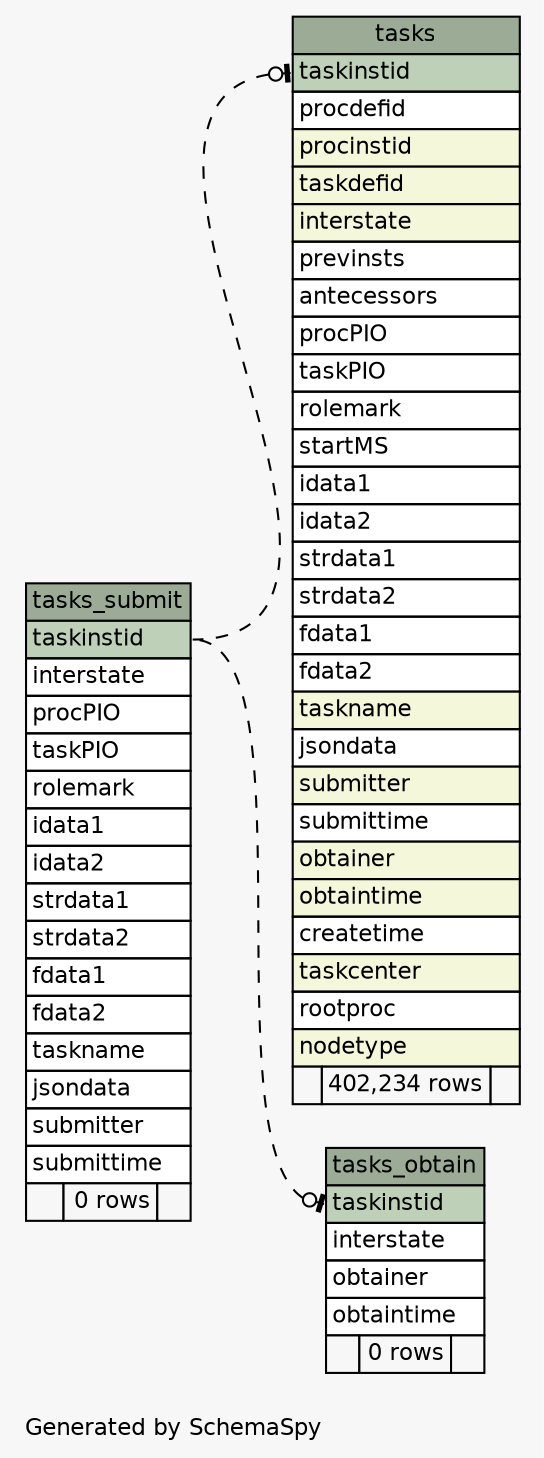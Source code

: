 // dot 2.26.0 on Linux 2.6.32-504.8.1.el6.x86_64
// SchemaSpy rev 590
digraph "largeImpliedRelationshipsDiagram" {
  graph [
    rankdir="RL"
    bgcolor="#f7f7f7"
    label="\nGenerated by SchemaSpy"
    labeljust="l"
    nodesep="0.18"
    ranksep="0.46"
    fontname="Helvetica"
    fontsize="11"
  ];
  node [
    fontname="Helvetica"
    fontsize="11"
    shape="plaintext"
  ];
  edge [
    arrowsize="0.8"
  ];
  "tasks" [
    label=<
    <TABLE BORDER="0" CELLBORDER="1" CELLSPACING="0" BGCOLOR="#ffffff">
      <TR><TD COLSPAN="3" BGCOLOR="#9bab96" ALIGN="CENTER">tasks</TD></TR>
      <TR><TD PORT="taskinstid" COLSPAN="3" BGCOLOR="#bed1b8" ALIGN="LEFT">taskinstid</TD></TR>
      <TR><TD PORT="procdefid" COLSPAN="3" ALIGN="LEFT">procdefid</TD></TR>
      <TR><TD PORT="procinstid" COLSPAN="3" BGCOLOR="#f4f7da" ALIGN="LEFT">procinstid</TD></TR>
      <TR><TD PORT="taskdefid" COLSPAN="3" BGCOLOR="#f4f7da" ALIGN="LEFT">taskdefid</TD></TR>
      <TR><TD PORT="interstate" COLSPAN="3" BGCOLOR="#f4f7da" ALIGN="LEFT">interstate</TD></TR>
      <TR><TD PORT="previnsts" COLSPAN="3" ALIGN="LEFT">previnsts</TD></TR>
      <TR><TD PORT="antecessors" COLSPAN="3" ALIGN="LEFT">antecessors</TD></TR>
      <TR><TD PORT="procPIO" COLSPAN="3" ALIGN="LEFT">procPIO</TD></TR>
      <TR><TD PORT="taskPIO" COLSPAN="3" ALIGN="LEFT">taskPIO</TD></TR>
      <TR><TD PORT="rolemark" COLSPAN="3" ALIGN="LEFT">rolemark</TD></TR>
      <TR><TD PORT="startMS" COLSPAN="3" ALIGN="LEFT">startMS</TD></TR>
      <TR><TD PORT="idata1" COLSPAN="3" ALIGN="LEFT">idata1</TD></TR>
      <TR><TD PORT="idata2" COLSPAN="3" ALIGN="LEFT">idata2</TD></TR>
      <TR><TD PORT="strdata1" COLSPAN="3" ALIGN="LEFT">strdata1</TD></TR>
      <TR><TD PORT="strdata2" COLSPAN="3" ALIGN="LEFT">strdata2</TD></TR>
      <TR><TD PORT="fdata1" COLSPAN="3" ALIGN="LEFT">fdata1</TD></TR>
      <TR><TD PORT="fdata2" COLSPAN="3" ALIGN="LEFT">fdata2</TD></TR>
      <TR><TD PORT="taskname" COLSPAN="3" BGCOLOR="#f4f7da" ALIGN="LEFT">taskname</TD></TR>
      <TR><TD PORT="jsondata" COLSPAN="3" ALIGN="LEFT">jsondata</TD></TR>
      <TR><TD PORT="submitter" COLSPAN="3" BGCOLOR="#f4f7da" ALIGN="LEFT">submitter</TD></TR>
      <TR><TD PORT="submittime" COLSPAN="3" ALIGN="LEFT">submittime</TD></TR>
      <TR><TD PORT="obtainer" COLSPAN="3" BGCOLOR="#f4f7da" ALIGN="LEFT">obtainer</TD></TR>
      <TR><TD PORT="obtaintime" COLSPAN="3" BGCOLOR="#f4f7da" ALIGN="LEFT">obtaintime</TD></TR>
      <TR><TD PORT="createtime" COLSPAN="3" ALIGN="LEFT">createtime</TD></TR>
      <TR><TD PORT="taskcenter" COLSPAN="3" BGCOLOR="#f4f7da" ALIGN="LEFT">taskcenter</TD></TR>
      <TR><TD PORT="rootproc" COLSPAN="3" ALIGN="LEFT">rootproc</TD></TR>
      <TR><TD PORT="nodetype" COLSPAN="3" BGCOLOR="#f4f7da" ALIGN="LEFT">nodetype</TD></TR>
      <TR><TD ALIGN="LEFT" BGCOLOR="#f7f7f7">  </TD><TD ALIGN="RIGHT" BGCOLOR="#f7f7f7">402,234 rows</TD><TD ALIGN="RIGHT" BGCOLOR="#f7f7f7">  </TD></TR>
    </TABLE>>
    URL="tables/tasks.html"
    tooltip="tasks"
  ];
  "tasks_obtain" [
    label=<
    <TABLE BORDER="0" CELLBORDER="1" CELLSPACING="0" BGCOLOR="#ffffff">
      <TR><TD COLSPAN="3" BGCOLOR="#9bab96" ALIGN="CENTER">tasks_obtain</TD></TR>
      <TR><TD PORT="taskinstid" COLSPAN="3" BGCOLOR="#bed1b8" ALIGN="LEFT">taskinstid</TD></TR>
      <TR><TD PORT="interstate" COLSPAN="3" ALIGN="LEFT">interstate</TD></TR>
      <TR><TD PORT="obtainer" COLSPAN="3" ALIGN="LEFT">obtainer</TD></TR>
      <TR><TD PORT="obtaintime" COLSPAN="3" ALIGN="LEFT">obtaintime</TD></TR>
      <TR><TD ALIGN="LEFT" BGCOLOR="#f7f7f7">  </TD><TD ALIGN="RIGHT" BGCOLOR="#f7f7f7">0 rows</TD><TD ALIGN="RIGHT" BGCOLOR="#f7f7f7">  </TD></TR>
    </TABLE>>
    URL="tables/tasks_obtain.html"
    tooltip="tasks_obtain"
  ];
  "tasks_submit" [
    label=<
    <TABLE BORDER="0" CELLBORDER="1" CELLSPACING="0" BGCOLOR="#ffffff">
      <TR><TD COLSPAN="3" BGCOLOR="#9bab96" ALIGN="CENTER">tasks_submit</TD></TR>
      <TR><TD PORT="taskinstid" COLSPAN="3" BGCOLOR="#bed1b8" ALIGN="LEFT">taskinstid</TD></TR>
      <TR><TD PORT="interstate" COLSPAN="3" ALIGN="LEFT">interstate</TD></TR>
      <TR><TD PORT="procPIO" COLSPAN="3" ALIGN="LEFT">procPIO</TD></TR>
      <TR><TD PORT="taskPIO" COLSPAN="3" ALIGN="LEFT">taskPIO</TD></TR>
      <TR><TD PORT="rolemark" COLSPAN="3" ALIGN="LEFT">rolemark</TD></TR>
      <TR><TD PORT="idata1" COLSPAN="3" ALIGN="LEFT">idata1</TD></TR>
      <TR><TD PORT="idata2" COLSPAN="3" ALIGN="LEFT">idata2</TD></TR>
      <TR><TD PORT="strdata1" COLSPAN="3" ALIGN="LEFT">strdata1</TD></TR>
      <TR><TD PORT="strdata2" COLSPAN="3" ALIGN="LEFT">strdata2</TD></TR>
      <TR><TD PORT="fdata1" COLSPAN="3" ALIGN="LEFT">fdata1</TD></TR>
      <TR><TD PORT="fdata2" COLSPAN="3" ALIGN="LEFT">fdata2</TD></TR>
      <TR><TD PORT="taskname" COLSPAN="3" ALIGN="LEFT">taskname</TD></TR>
      <TR><TD PORT="jsondata" COLSPAN="3" ALIGN="LEFT">jsondata</TD></TR>
      <TR><TD PORT="submitter" COLSPAN="3" ALIGN="LEFT">submitter</TD></TR>
      <TR><TD PORT="submittime" COLSPAN="3" ALIGN="LEFT">submittime</TD></TR>
      <TR><TD ALIGN="LEFT" BGCOLOR="#f7f7f7">  </TD><TD ALIGN="RIGHT" BGCOLOR="#f7f7f7">0 rows</TD><TD ALIGN="RIGHT" BGCOLOR="#f7f7f7">  </TD></TR>
    </TABLE>>
    URL="tables/tasks_submit.html"
    tooltip="tasks_submit"
  ];
  "tasks":"taskinstid":w -> "tasks_submit":"taskinstid":e [arrowhead=none dir=back arrowtail=teeodot style=dashed];
  "tasks_obtain":"taskinstid":w -> "tasks_submit":"taskinstid":e [arrowhead=none dir=back arrowtail=teeodot style=dashed];
}
